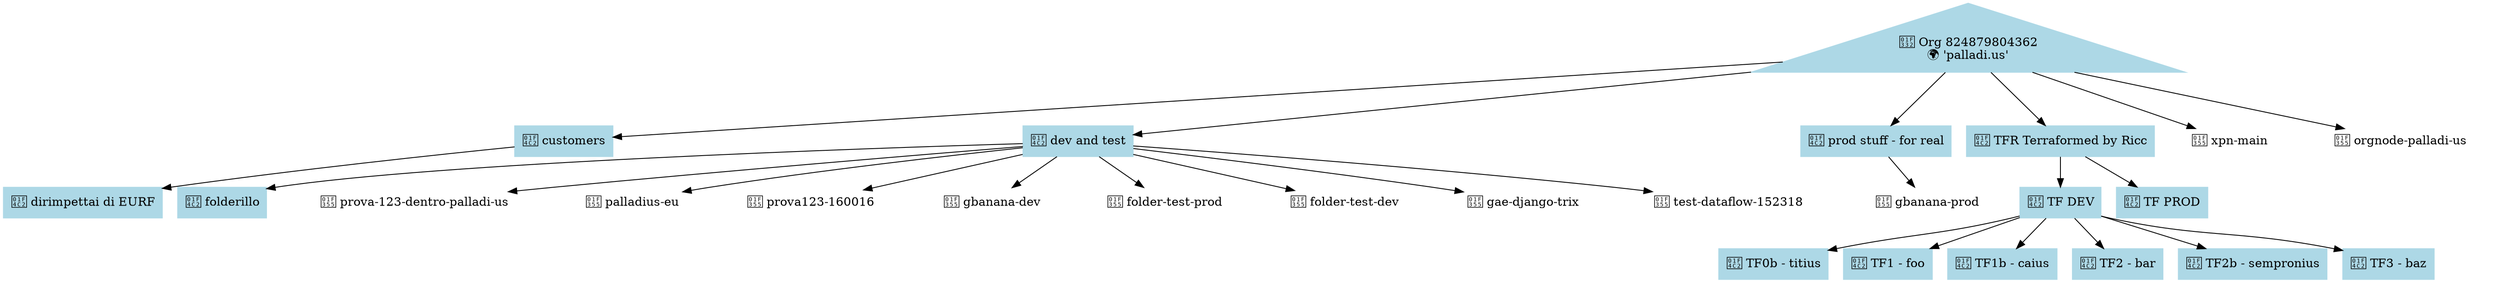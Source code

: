 digraph 
  {
    node [ color = lightblue, style = "filled" ];
    "organizations/824879804362" [ label = "🌲 Org 824879804362\n🌍 'palladi.us'",shape = "triangle" ];
    "folders/993609995477" [ label = "📂 customers",shape = "rectangle" ];
    "folders/885056483479" [ label = "📂 dev and test",shape = "rectangle" ];
    "folders/887288965373" [ label = "📂 prod stuff - for real",shape = "rectangle" ];
    "folders/510416893777" [ label = "📂 TFR Terraformed by Ricc",shape = "rectangle" ];
    "folders/571390668780" [ label = "📂 dirimpettai di EURF",shape = "rectangle" ];
    "folders/128544652663" [ label = "📂 folderillo",shape = "rectangle" ];
    "folders/93350088776" [ label = "📂 TF DEV",shape = "rectangle" ];
    "folders/723110142384" [ label = "📂 TF0b - titius",shape = "rectangle" ];
    "folders/454527359325" [ label = "📂 TF1 - foo",shape = "rectangle" ];
    "folders/1026736501110" [ label = "📂 TF1b - caius",shape = "rectangle" ];
    "folders/403965627320" [ label = "📂 TF2 - bar",shape = "rectangle" ];
    "folders/802144187596" [ label = "📂 TF2b - sempronius",shape = "rectangle" ];
    "folders/986862742068" [ label = "📂 TF3 - baz",shape = "rectangle" ];
    "folders/99919748229" [ label = "📂 TF PROD",shape = "rectangle" ];
    "projects/398198244705" [ label = "🍕 xpn-main",color = white ];
    "projects/704861684515" [ label = "🍕 orgnode-palladi-us",color = white ];
    "projects/237925736669" [ label = "🍕 prova-123-dentro-palladi-us",color = white ];
    "projects/177178925177" [ label = "🍕 palladius-eu",color = white ];
    "projects/262470358174" [ label = "🍕 prova123-160016",color = white ];
    "projects/150202633473" [ label = "🍕 gbanana-dev",color = white ];
    "projects/1025012666423" [ label = "🍕 folder-test-prod",color = white ];
    "projects/351173986048" [ label = "🍕 folder-test-dev",color = white ];
    "projects/520622310274" [ label = "🍕 gae-django-trix",color = white ];
    "projects/831136101005" [ label = "🍕 test-dataflow-152318",color = white ];
    "projects/626662139195" [ label = "🍕 gbanana-prod",color = white ];
    "organizations/824879804362" -> "folders/993609995477";
    "organizations/824879804362" -> "folders/885056483479";
    "organizations/824879804362" -> "folders/887288965373";
    "organizations/824879804362" -> "folders/510416893777";
    "folders/993609995477" -> "folders/571390668780";
    "folders/885056483479" -> "folders/128544652663";
    "folders/510416893777" -> "folders/93350088776";
    "folders/93350088776" -> "folders/723110142384";
    "folders/93350088776" -> "folders/454527359325";
    "folders/93350088776" -> "folders/1026736501110";
    "folders/93350088776" -> "folders/403965627320";
    "folders/93350088776" -> "folders/802144187596";
    "folders/93350088776" -> "folders/986862742068";
    "folders/510416893777" -> "folders/99919748229";
    "organizations/824879804362" -> "projects/398198244705";
    "organizations/824879804362" -> "projects/704861684515";
    "folders/885056483479" -> "projects/237925736669";
    "folders/885056483479" -> "projects/177178925177";
    "folders/885056483479" -> "projects/262470358174";
    "folders/885056483479" -> "projects/150202633473";
    "folders/885056483479" -> "projects/1025012666423";
    "folders/885056483479" -> "projects/351173986048";
    "folders/885056483479" -> "projects/520622310274";
    "folders/885056483479" -> "projects/831136101005";
    "folders/887288965373" -> "projects/626662139195";
  }
